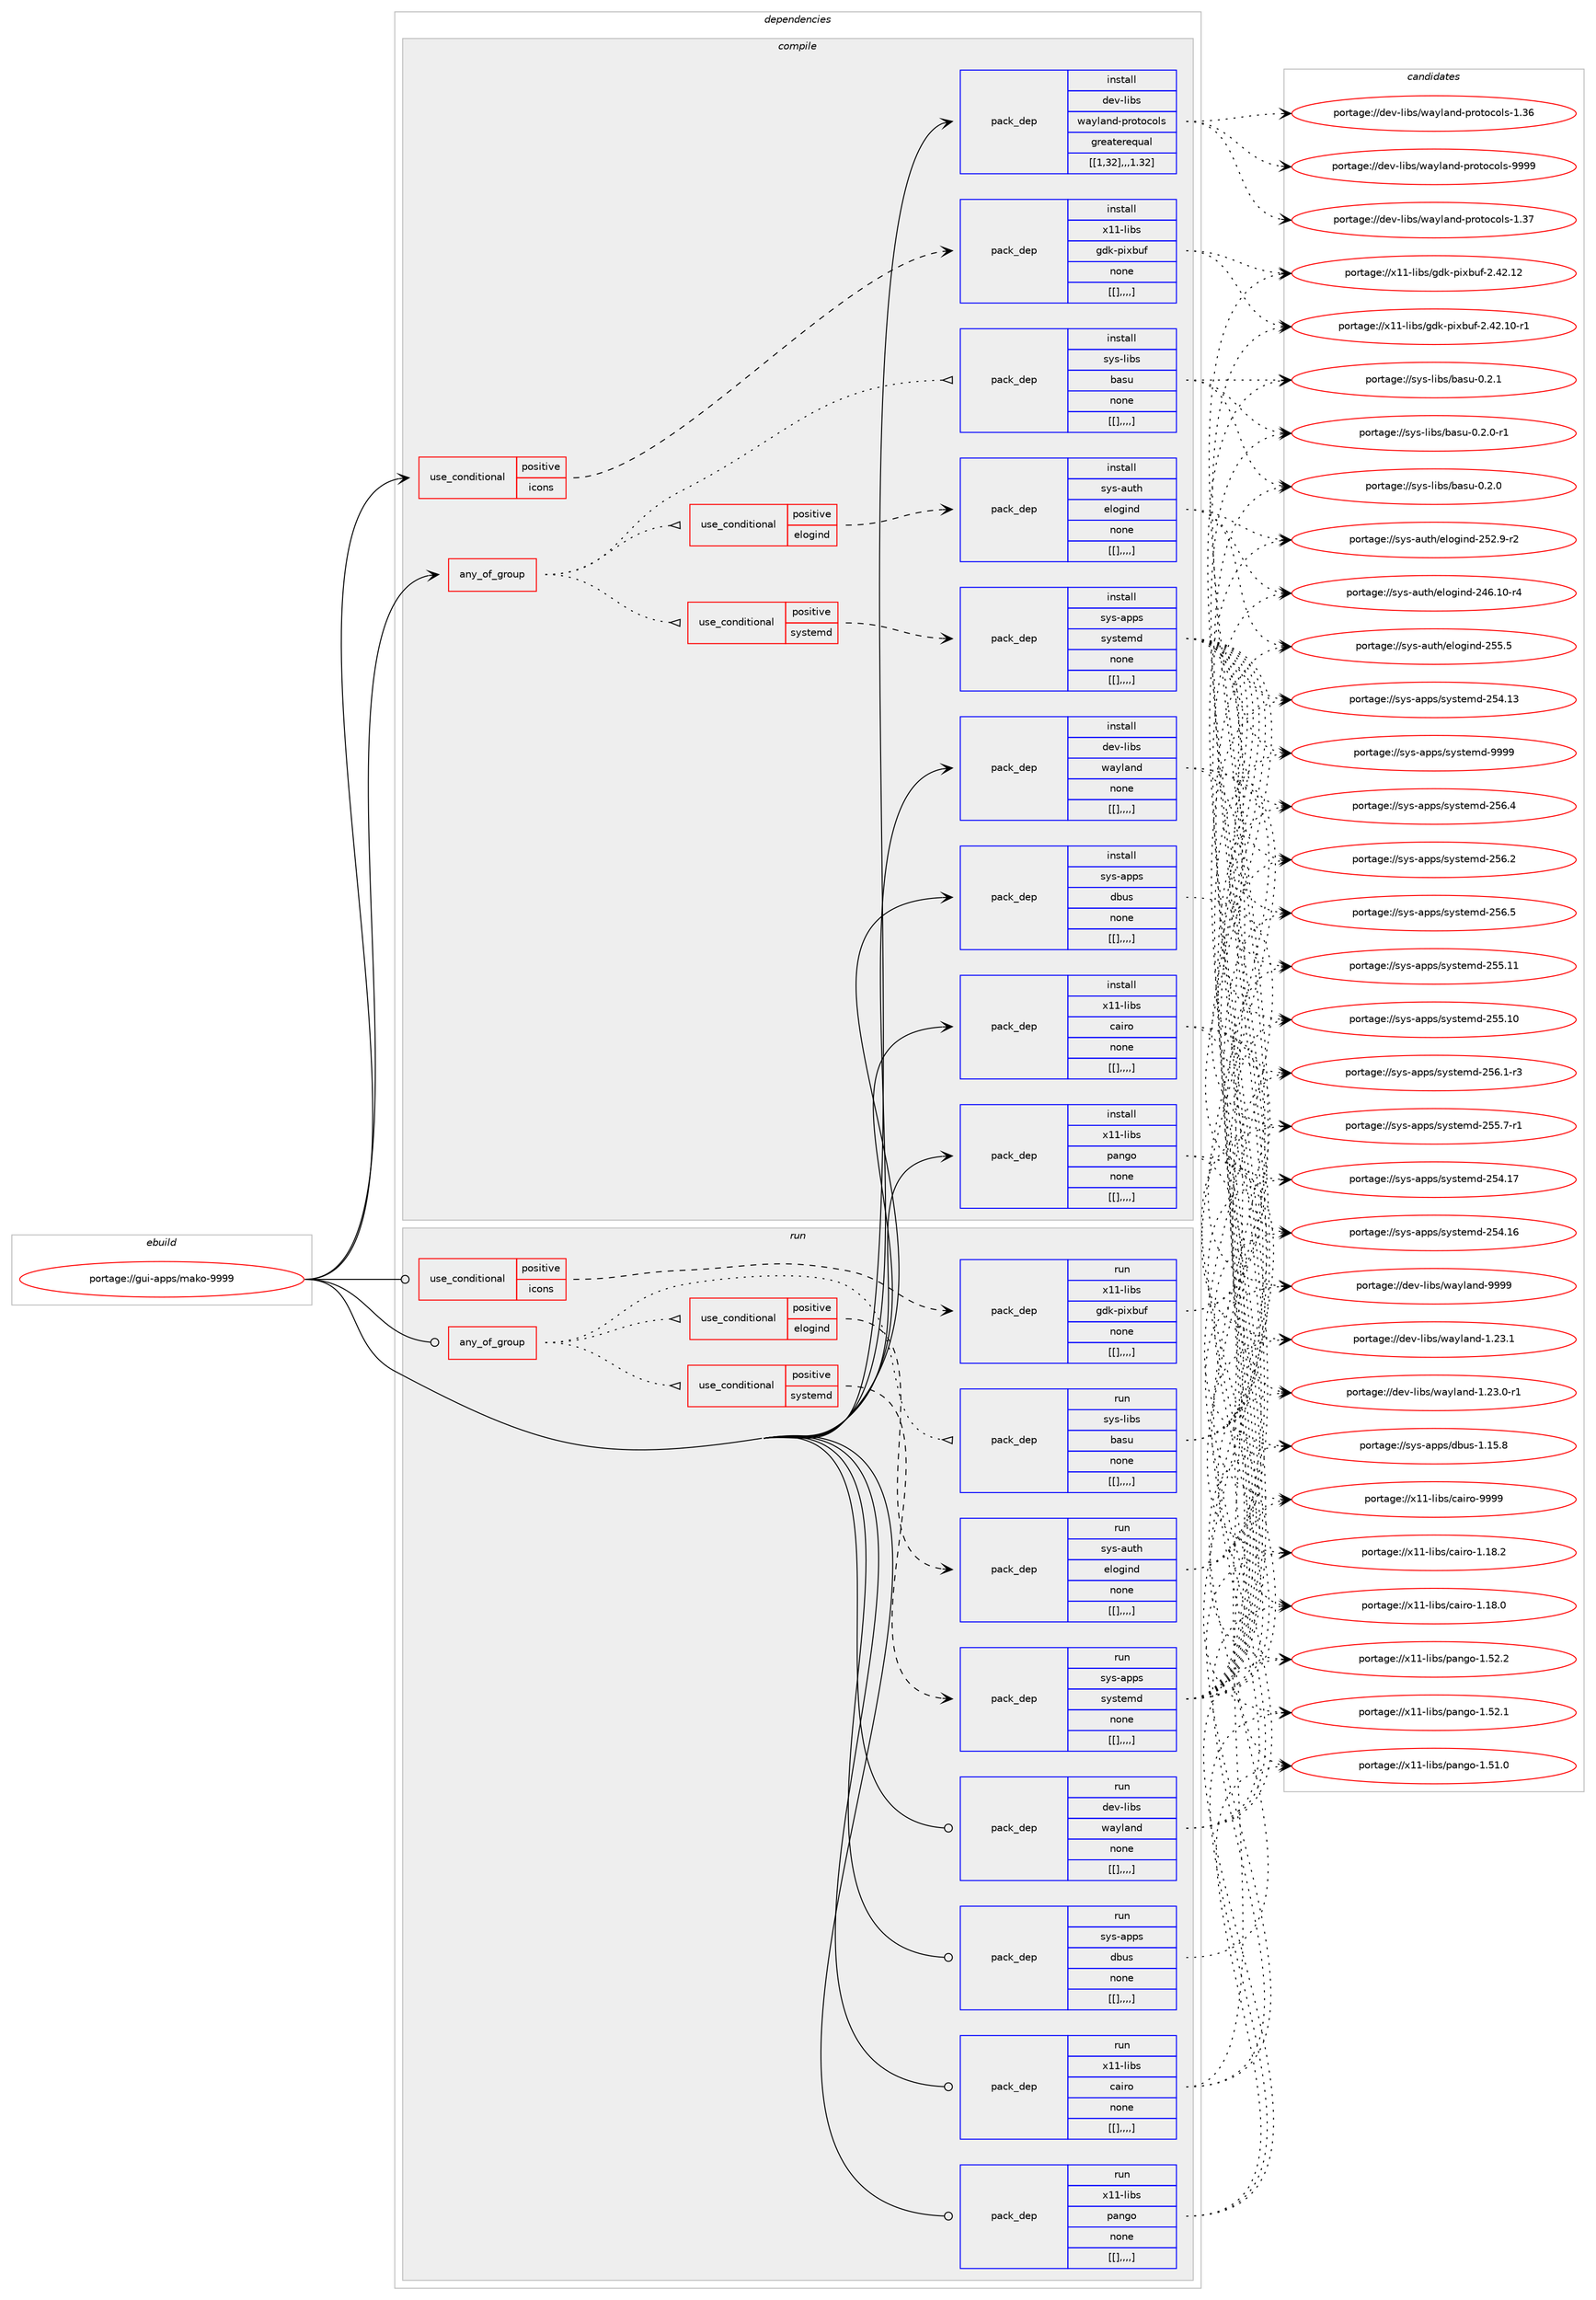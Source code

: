 digraph prolog {

# *************
# Graph options
# *************

newrank=true;
concentrate=true;
compound=true;
graph [rankdir=LR,fontname=Helvetica,fontsize=10,ranksep=1.5];#, ranksep=2.5, nodesep=0.2];
edge  [arrowhead=vee];
node  [fontname=Helvetica,fontsize=10];

# **********
# The ebuild
# **********

subgraph cluster_leftcol {
color=gray;
label=<<i>ebuild</i>>;
id [label="portage://gui-apps/mako-9999", color=red, width=4, href="../gui-apps/mako-9999.svg"];
}

# ****************
# The dependencies
# ****************

subgraph cluster_midcol {
color=gray;
label=<<i>dependencies</i>>;
subgraph cluster_compile {
fillcolor="#eeeeee";
style=filled;
label=<<i>compile</i>>;
subgraph any1375 {
dependency246767 [label=<<TABLE BORDER="0" CELLBORDER="1" CELLSPACING="0" CELLPADDING="4"><TR><TD CELLPADDING="10">any_of_group</TD></TR></TABLE>>, shape=none, color=red];subgraph cond68101 {
dependency246768 [label=<<TABLE BORDER="0" CELLBORDER="1" CELLSPACING="0" CELLPADDING="4"><TR><TD ROWSPAN="3" CELLPADDING="10">use_conditional</TD></TR><TR><TD>positive</TD></TR><TR><TD>systemd</TD></TR></TABLE>>, shape=none, color=red];
subgraph pack177131 {
dependency246769 [label=<<TABLE BORDER="0" CELLBORDER="1" CELLSPACING="0" CELLPADDING="4" WIDTH="220"><TR><TD ROWSPAN="6" CELLPADDING="30">pack_dep</TD></TR><TR><TD WIDTH="110">install</TD></TR><TR><TD>sys-apps</TD></TR><TR><TD>systemd</TD></TR><TR><TD>none</TD></TR><TR><TD>[[],,,,]</TD></TR></TABLE>>, shape=none, color=blue];
}
dependency246768:e -> dependency246769:w [weight=20,style="dashed",arrowhead="vee"];
}
dependency246767:e -> dependency246768:w [weight=20,style="dotted",arrowhead="oinv"];
subgraph cond68102 {
dependency246770 [label=<<TABLE BORDER="0" CELLBORDER="1" CELLSPACING="0" CELLPADDING="4"><TR><TD ROWSPAN="3" CELLPADDING="10">use_conditional</TD></TR><TR><TD>positive</TD></TR><TR><TD>elogind</TD></TR></TABLE>>, shape=none, color=red];
subgraph pack177132 {
dependency246771 [label=<<TABLE BORDER="0" CELLBORDER="1" CELLSPACING="0" CELLPADDING="4" WIDTH="220"><TR><TD ROWSPAN="6" CELLPADDING="30">pack_dep</TD></TR><TR><TD WIDTH="110">install</TD></TR><TR><TD>sys-auth</TD></TR><TR><TD>elogind</TD></TR><TR><TD>none</TD></TR><TR><TD>[[],,,,]</TD></TR></TABLE>>, shape=none, color=blue];
}
dependency246770:e -> dependency246771:w [weight=20,style="dashed",arrowhead="vee"];
}
dependency246767:e -> dependency246770:w [weight=20,style="dotted",arrowhead="oinv"];
subgraph pack177133 {
dependency246772 [label=<<TABLE BORDER="0" CELLBORDER="1" CELLSPACING="0" CELLPADDING="4" WIDTH="220"><TR><TD ROWSPAN="6" CELLPADDING="30">pack_dep</TD></TR><TR><TD WIDTH="110">install</TD></TR><TR><TD>sys-libs</TD></TR><TR><TD>basu</TD></TR><TR><TD>none</TD></TR><TR><TD>[[],,,,]</TD></TR></TABLE>>, shape=none, color=blue];
}
dependency246767:e -> dependency246772:w [weight=20,style="dotted",arrowhead="oinv"];
}
id:e -> dependency246767:w [weight=20,style="solid",arrowhead="vee"];
subgraph cond68103 {
dependency246773 [label=<<TABLE BORDER="0" CELLBORDER="1" CELLSPACING="0" CELLPADDING="4"><TR><TD ROWSPAN="3" CELLPADDING="10">use_conditional</TD></TR><TR><TD>positive</TD></TR><TR><TD>icons</TD></TR></TABLE>>, shape=none, color=red];
subgraph pack177134 {
dependency246774 [label=<<TABLE BORDER="0" CELLBORDER="1" CELLSPACING="0" CELLPADDING="4" WIDTH="220"><TR><TD ROWSPAN="6" CELLPADDING="30">pack_dep</TD></TR><TR><TD WIDTH="110">install</TD></TR><TR><TD>x11-libs</TD></TR><TR><TD>gdk-pixbuf</TD></TR><TR><TD>none</TD></TR><TR><TD>[[],,,,]</TD></TR></TABLE>>, shape=none, color=blue];
}
dependency246773:e -> dependency246774:w [weight=20,style="dashed",arrowhead="vee"];
}
id:e -> dependency246773:w [weight=20,style="solid",arrowhead="vee"];
subgraph pack177135 {
dependency246775 [label=<<TABLE BORDER="0" CELLBORDER="1" CELLSPACING="0" CELLPADDING="4" WIDTH="220"><TR><TD ROWSPAN="6" CELLPADDING="30">pack_dep</TD></TR><TR><TD WIDTH="110">install</TD></TR><TR><TD>dev-libs</TD></TR><TR><TD>wayland</TD></TR><TR><TD>none</TD></TR><TR><TD>[[],,,,]</TD></TR></TABLE>>, shape=none, color=blue];
}
id:e -> dependency246775:w [weight=20,style="solid",arrowhead="vee"];
subgraph pack177136 {
dependency246776 [label=<<TABLE BORDER="0" CELLBORDER="1" CELLSPACING="0" CELLPADDING="4" WIDTH="220"><TR><TD ROWSPAN="6" CELLPADDING="30">pack_dep</TD></TR><TR><TD WIDTH="110">install</TD></TR><TR><TD>dev-libs</TD></TR><TR><TD>wayland-protocols</TD></TR><TR><TD>greaterequal</TD></TR><TR><TD>[[1,32],,,1.32]</TD></TR></TABLE>>, shape=none, color=blue];
}
id:e -> dependency246776:w [weight=20,style="solid",arrowhead="vee"];
subgraph pack177137 {
dependency246777 [label=<<TABLE BORDER="0" CELLBORDER="1" CELLSPACING="0" CELLPADDING="4" WIDTH="220"><TR><TD ROWSPAN="6" CELLPADDING="30">pack_dep</TD></TR><TR><TD WIDTH="110">install</TD></TR><TR><TD>sys-apps</TD></TR><TR><TD>dbus</TD></TR><TR><TD>none</TD></TR><TR><TD>[[],,,,]</TD></TR></TABLE>>, shape=none, color=blue];
}
id:e -> dependency246777:w [weight=20,style="solid",arrowhead="vee"];
subgraph pack177138 {
dependency246778 [label=<<TABLE BORDER="0" CELLBORDER="1" CELLSPACING="0" CELLPADDING="4" WIDTH="220"><TR><TD ROWSPAN="6" CELLPADDING="30">pack_dep</TD></TR><TR><TD WIDTH="110">install</TD></TR><TR><TD>x11-libs</TD></TR><TR><TD>cairo</TD></TR><TR><TD>none</TD></TR><TR><TD>[[],,,,]</TD></TR></TABLE>>, shape=none, color=blue];
}
id:e -> dependency246778:w [weight=20,style="solid",arrowhead="vee"];
subgraph pack177139 {
dependency246779 [label=<<TABLE BORDER="0" CELLBORDER="1" CELLSPACING="0" CELLPADDING="4" WIDTH="220"><TR><TD ROWSPAN="6" CELLPADDING="30">pack_dep</TD></TR><TR><TD WIDTH="110">install</TD></TR><TR><TD>x11-libs</TD></TR><TR><TD>pango</TD></TR><TR><TD>none</TD></TR><TR><TD>[[],,,,]</TD></TR></TABLE>>, shape=none, color=blue];
}
id:e -> dependency246779:w [weight=20,style="solid",arrowhead="vee"];
}
subgraph cluster_compileandrun {
fillcolor="#eeeeee";
style=filled;
label=<<i>compile and run</i>>;
}
subgraph cluster_run {
fillcolor="#eeeeee";
style=filled;
label=<<i>run</i>>;
subgraph any1376 {
dependency246780 [label=<<TABLE BORDER="0" CELLBORDER="1" CELLSPACING="0" CELLPADDING="4"><TR><TD CELLPADDING="10">any_of_group</TD></TR></TABLE>>, shape=none, color=red];subgraph cond68104 {
dependency246781 [label=<<TABLE BORDER="0" CELLBORDER="1" CELLSPACING="0" CELLPADDING="4"><TR><TD ROWSPAN="3" CELLPADDING="10">use_conditional</TD></TR><TR><TD>positive</TD></TR><TR><TD>systemd</TD></TR></TABLE>>, shape=none, color=red];
subgraph pack177140 {
dependency246782 [label=<<TABLE BORDER="0" CELLBORDER="1" CELLSPACING="0" CELLPADDING="4" WIDTH="220"><TR><TD ROWSPAN="6" CELLPADDING="30">pack_dep</TD></TR><TR><TD WIDTH="110">run</TD></TR><TR><TD>sys-apps</TD></TR><TR><TD>systemd</TD></TR><TR><TD>none</TD></TR><TR><TD>[[],,,,]</TD></TR></TABLE>>, shape=none, color=blue];
}
dependency246781:e -> dependency246782:w [weight=20,style="dashed",arrowhead="vee"];
}
dependency246780:e -> dependency246781:w [weight=20,style="dotted",arrowhead="oinv"];
subgraph cond68105 {
dependency246783 [label=<<TABLE BORDER="0" CELLBORDER="1" CELLSPACING="0" CELLPADDING="4"><TR><TD ROWSPAN="3" CELLPADDING="10">use_conditional</TD></TR><TR><TD>positive</TD></TR><TR><TD>elogind</TD></TR></TABLE>>, shape=none, color=red];
subgraph pack177141 {
dependency246784 [label=<<TABLE BORDER="0" CELLBORDER="1" CELLSPACING="0" CELLPADDING="4" WIDTH="220"><TR><TD ROWSPAN="6" CELLPADDING="30">pack_dep</TD></TR><TR><TD WIDTH="110">run</TD></TR><TR><TD>sys-auth</TD></TR><TR><TD>elogind</TD></TR><TR><TD>none</TD></TR><TR><TD>[[],,,,]</TD></TR></TABLE>>, shape=none, color=blue];
}
dependency246783:e -> dependency246784:w [weight=20,style="dashed",arrowhead="vee"];
}
dependency246780:e -> dependency246783:w [weight=20,style="dotted",arrowhead="oinv"];
subgraph pack177142 {
dependency246785 [label=<<TABLE BORDER="0" CELLBORDER="1" CELLSPACING="0" CELLPADDING="4" WIDTH="220"><TR><TD ROWSPAN="6" CELLPADDING="30">pack_dep</TD></TR><TR><TD WIDTH="110">run</TD></TR><TR><TD>sys-libs</TD></TR><TR><TD>basu</TD></TR><TR><TD>none</TD></TR><TR><TD>[[],,,,]</TD></TR></TABLE>>, shape=none, color=blue];
}
dependency246780:e -> dependency246785:w [weight=20,style="dotted",arrowhead="oinv"];
}
id:e -> dependency246780:w [weight=20,style="solid",arrowhead="odot"];
subgraph cond68106 {
dependency246786 [label=<<TABLE BORDER="0" CELLBORDER="1" CELLSPACING="0" CELLPADDING="4"><TR><TD ROWSPAN="3" CELLPADDING="10">use_conditional</TD></TR><TR><TD>positive</TD></TR><TR><TD>icons</TD></TR></TABLE>>, shape=none, color=red];
subgraph pack177143 {
dependency246787 [label=<<TABLE BORDER="0" CELLBORDER="1" CELLSPACING="0" CELLPADDING="4" WIDTH="220"><TR><TD ROWSPAN="6" CELLPADDING="30">pack_dep</TD></TR><TR><TD WIDTH="110">run</TD></TR><TR><TD>x11-libs</TD></TR><TR><TD>gdk-pixbuf</TD></TR><TR><TD>none</TD></TR><TR><TD>[[],,,,]</TD></TR></TABLE>>, shape=none, color=blue];
}
dependency246786:e -> dependency246787:w [weight=20,style="dashed",arrowhead="vee"];
}
id:e -> dependency246786:w [weight=20,style="solid",arrowhead="odot"];
subgraph pack177144 {
dependency246788 [label=<<TABLE BORDER="0" CELLBORDER="1" CELLSPACING="0" CELLPADDING="4" WIDTH="220"><TR><TD ROWSPAN="6" CELLPADDING="30">pack_dep</TD></TR><TR><TD WIDTH="110">run</TD></TR><TR><TD>dev-libs</TD></TR><TR><TD>wayland</TD></TR><TR><TD>none</TD></TR><TR><TD>[[],,,,]</TD></TR></TABLE>>, shape=none, color=blue];
}
id:e -> dependency246788:w [weight=20,style="solid",arrowhead="odot"];
subgraph pack177145 {
dependency246789 [label=<<TABLE BORDER="0" CELLBORDER="1" CELLSPACING="0" CELLPADDING="4" WIDTH="220"><TR><TD ROWSPAN="6" CELLPADDING="30">pack_dep</TD></TR><TR><TD WIDTH="110">run</TD></TR><TR><TD>sys-apps</TD></TR><TR><TD>dbus</TD></TR><TR><TD>none</TD></TR><TR><TD>[[],,,,]</TD></TR></TABLE>>, shape=none, color=blue];
}
id:e -> dependency246789:w [weight=20,style="solid",arrowhead="odot"];
subgraph pack177146 {
dependency246790 [label=<<TABLE BORDER="0" CELLBORDER="1" CELLSPACING="0" CELLPADDING="4" WIDTH="220"><TR><TD ROWSPAN="6" CELLPADDING="30">pack_dep</TD></TR><TR><TD WIDTH="110">run</TD></TR><TR><TD>x11-libs</TD></TR><TR><TD>cairo</TD></TR><TR><TD>none</TD></TR><TR><TD>[[],,,,]</TD></TR></TABLE>>, shape=none, color=blue];
}
id:e -> dependency246790:w [weight=20,style="solid",arrowhead="odot"];
subgraph pack177147 {
dependency246791 [label=<<TABLE BORDER="0" CELLBORDER="1" CELLSPACING="0" CELLPADDING="4" WIDTH="220"><TR><TD ROWSPAN="6" CELLPADDING="30">pack_dep</TD></TR><TR><TD WIDTH="110">run</TD></TR><TR><TD>x11-libs</TD></TR><TR><TD>pango</TD></TR><TR><TD>none</TD></TR><TR><TD>[[],,,,]</TD></TR></TABLE>>, shape=none, color=blue];
}
id:e -> dependency246791:w [weight=20,style="solid",arrowhead="odot"];
}
}

# **************
# The candidates
# **************

subgraph cluster_choices {
rank=same;
color=gray;
label=<<i>candidates</i>>;

subgraph choice177131 {
color=black;
nodesep=1;
choice1151211154597112112115471151211151161011091004557575757 [label="portage://sys-apps/systemd-9999", color=red, width=4,href="../sys-apps/systemd-9999.svg"];
choice115121115459711211211547115121115116101109100455053544653 [label="portage://sys-apps/systemd-256.5", color=red, width=4,href="../sys-apps/systemd-256.5.svg"];
choice115121115459711211211547115121115116101109100455053544652 [label="portage://sys-apps/systemd-256.4", color=red, width=4,href="../sys-apps/systemd-256.4.svg"];
choice115121115459711211211547115121115116101109100455053544650 [label="portage://sys-apps/systemd-256.2", color=red, width=4,href="../sys-apps/systemd-256.2.svg"];
choice1151211154597112112115471151211151161011091004550535446494511451 [label="portage://sys-apps/systemd-256.1-r3", color=red, width=4,href="../sys-apps/systemd-256.1-r3.svg"];
choice11512111545971121121154711512111511610110910045505353464949 [label="portage://sys-apps/systemd-255.11", color=red, width=4,href="../sys-apps/systemd-255.11.svg"];
choice11512111545971121121154711512111511610110910045505353464948 [label="portage://sys-apps/systemd-255.10", color=red, width=4,href="../sys-apps/systemd-255.10.svg"];
choice1151211154597112112115471151211151161011091004550535346554511449 [label="portage://sys-apps/systemd-255.7-r1", color=red, width=4,href="../sys-apps/systemd-255.7-r1.svg"];
choice11512111545971121121154711512111511610110910045505352464955 [label="portage://sys-apps/systemd-254.17", color=red, width=4,href="../sys-apps/systemd-254.17.svg"];
choice11512111545971121121154711512111511610110910045505352464954 [label="portage://sys-apps/systemd-254.16", color=red, width=4,href="../sys-apps/systemd-254.16.svg"];
choice11512111545971121121154711512111511610110910045505352464951 [label="portage://sys-apps/systemd-254.13", color=red, width=4,href="../sys-apps/systemd-254.13.svg"];
dependency246769:e -> choice1151211154597112112115471151211151161011091004557575757:w [style=dotted,weight="100"];
dependency246769:e -> choice115121115459711211211547115121115116101109100455053544653:w [style=dotted,weight="100"];
dependency246769:e -> choice115121115459711211211547115121115116101109100455053544652:w [style=dotted,weight="100"];
dependency246769:e -> choice115121115459711211211547115121115116101109100455053544650:w [style=dotted,weight="100"];
dependency246769:e -> choice1151211154597112112115471151211151161011091004550535446494511451:w [style=dotted,weight="100"];
dependency246769:e -> choice11512111545971121121154711512111511610110910045505353464949:w [style=dotted,weight="100"];
dependency246769:e -> choice11512111545971121121154711512111511610110910045505353464948:w [style=dotted,weight="100"];
dependency246769:e -> choice1151211154597112112115471151211151161011091004550535346554511449:w [style=dotted,weight="100"];
dependency246769:e -> choice11512111545971121121154711512111511610110910045505352464955:w [style=dotted,weight="100"];
dependency246769:e -> choice11512111545971121121154711512111511610110910045505352464954:w [style=dotted,weight="100"];
dependency246769:e -> choice11512111545971121121154711512111511610110910045505352464951:w [style=dotted,weight="100"];
}
subgraph choice177132 {
color=black;
nodesep=1;
choice115121115459711711610447101108111103105110100455053534653 [label="portage://sys-auth/elogind-255.5", color=red, width=4,href="../sys-auth/elogind-255.5.svg"];
choice1151211154597117116104471011081111031051101004550535046574511450 [label="portage://sys-auth/elogind-252.9-r2", color=red, width=4,href="../sys-auth/elogind-252.9-r2.svg"];
choice115121115459711711610447101108111103105110100455052544649484511452 [label="portage://sys-auth/elogind-246.10-r4", color=red, width=4,href="../sys-auth/elogind-246.10-r4.svg"];
dependency246771:e -> choice115121115459711711610447101108111103105110100455053534653:w [style=dotted,weight="100"];
dependency246771:e -> choice1151211154597117116104471011081111031051101004550535046574511450:w [style=dotted,weight="100"];
dependency246771:e -> choice115121115459711711610447101108111103105110100455052544649484511452:w [style=dotted,weight="100"];
}
subgraph choice177133 {
color=black;
nodesep=1;
choice1151211154510810598115479897115117454846504649 [label="portage://sys-libs/basu-0.2.1", color=red, width=4,href="../sys-libs/basu-0.2.1.svg"];
choice11512111545108105981154798971151174548465046484511449 [label="portage://sys-libs/basu-0.2.0-r1", color=red, width=4,href="../sys-libs/basu-0.2.0-r1.svg"];
choice1151211154510810598115479897115117454846504648 [label="portage://sys-libs/basu-0.2.0", color=red, width=4,href="../sys-libs/basu-0.2.0.svg"];
dependency246772:e -> choice1151211154510810598115479897115117454846504649:w [style=dotted,weight="100"];
dependency246772:e -> choice11512111545108105981154798971151174548465046484511449:w [style=dotted,weight="100"];
dependency246772:e -> choice1151211154510810598115479897115117454846504648:w [style=dotted,weight="100"];
}
subgraph choice177134 {
color=black;
nodesep=1;
choice120494945108105981154710310010745112105120981171024550465250464950 [label="portage://x11-libs/gdk-pixbuf-2.42.12", color=red, width=4,href="../x11-libs/gdk-pixbuf-2.42.12.svg"];
choice1204949451081059811547103100107451121051209811710245504652504649484511449 [label="portage://x11-libs/gdk-pixbuf-2.42.10-r1", color=red, width=4,href="../x11-libs/gdk-pixbuf-2.42.10-r1.svg"];
dependency246774:e -> choice120494945108105981154710310010745112105120981171024550465250464950:w [style=dotted,weight="100"];
dependency246774:e -> choice1204949451081059811547103100107451121051209811710245504652504649484511449:w [style=dotted,weight="100"];
}
subgraph choice177135 {
color=black;
nodesep=1;
choice10010111845108105981154711997121108971101004557575757 [label="portage://dev-libs/wayland-9999", color=red, width=4,href="../dev-libs/wayland-9999.svg"];
choice100101118451081059811547119971211089711010045494650514649 [label="portage://dev-libs/wayland-1.23.1", color=red, width=4,href="../dev-libs/wayland-1.23.1.svg"];
choice1001011184510810598115471199712110897110100454946505146484511449 [label="portage://dev-libs/wayland-1.23.0-r1", color=red, width=4,href="../dev-libs/wayland-1.23.0-r1.svg"];
dependency246775:e -> choice10010111845108105981154711997121108971101004557575757:w [style=dotted,weight="100"];
dependency246775:e -> choice100101118451081059811547119971211089711010045494650514649:w [style=dotted,weight="100"];
dependency246775:e -> choice1001011184510810598115471199712110897110100454946505146484511449:w [style=dotted,weight="100"];
}
subgraph choice177136 {
color=black;
nodesep=1;
choice100101118451081059811547119971211089711010045112114111116111991111081154557575757 [label="portage://dev-libs/wayland-protocols-9999", color=red, width=4,href="../dev-libs/wayland-protocols-9999.svg"];
choice100101118451081059811547119971211089711010045112114111116111991111081154549465155 [label="portage://dev-libs/wayland-protocols-1.37", color=red, width=4,href="../dev-libs/wayland-protocols-1.37.svg"];
choice100101118451081059811547119971211089711010045112114111116111991111081154549465154 [label="portage://dev-libs/wayland-protocols-1.36", color=red, width=4,href="../dev-libs/wayland-protocols-1.36.svg"];
dependency246776:e -> choice100101118451081059811547119971211089711010045112114111116111991111081154557575757:w [style=dotted,weight="100"];
dependency246776:e -> choice100101118451081059811547119971211089711010045112114111116111991111081154549465155:w [style=dotted,weight="100"];
dependency246776:e -> choice100101118451081059811547119971211089711010045112114111116111991111081154549465154:w [style=dotted,weight="100"];
}
subgraph choice177137 {
color=black;
nodesep=1;
choice1151211154597112112115471009811711545494649534656 [label="portage://sys-apps/dbus-1.15.8", color=red, width=4,href="../sys-apps/dbus-1.15.8.svg"];
dependency246777:e -> choice1151211154597112112115471009811711545494649534656:w [style=dotted,weight="100"];
}
subgraph choice177138 {
color=black;
nodesep=1;
choice120494945108105981154799971051141114557575757 [label="portage://x11-libs/cairo-9999", color=red, width=4,href="../x11-libs/cairo-9999.svg"];
choice1204949451081059811547999710511411145494649564650 [label="portage://x11-libs/cairo-1.18.2", color=red, width=4,href="../x11-libs/cairo-1.18.2.svg"];
choice1204949451081059811547999710511411145494649564648 [label="portage://x11-libs/cairo-1.18.0", color=red, width=4,href="../x11-libs/cairo-1.18.0.svg"];
dependency246778:e -> choice120494945108105981154799971051141114557575757:w [style=dotted,weight="100"];
dependency246778:e -> choice1204949451081059811547999710511411145494649564650:w [style=dotted,weight="100"];
dependency246778:e -> choice1204949451081059811547999710511411145494649564648:w [style=dotted,weight="100"];
}
subgraph choice177139 {
color=black;
nodesep=1;
choice12049494510810598115471129711010311145494653504650 [label="portage://x11-libs/pango-1.52.2", color=red, width=4,href="../x11-libs/pango-1.52.2.svg"];
choice12049494510810598115471129711010311145494653504649 [label="portage://x11-libs/pango-1.52.1", color=red, width=4,href="../x11-libs/pango-1.52.1.svg"];
choice12049494510810598115471129711010311145494653494648 [label="portage://x11-libs/pango-1.51.0", color=red, width=4,href="../x11-libs/pango-1.51.0.svg"];
dependency246779:e -> choice12049494510810598115471129711010311145494653504650:w [style=dotted,weight="100"];
dependency246779:e -> choice12049494510810598115471129711010311145494653504649:w [style=dotted,weight="100"];
dependency246779:e -> choice12049494510810598115471129711010311145494653494648:w [style=dotted,weight="100"];
}
subgraph choice177140 {
color=black;
nodesep=1;
choice1151211154597112112115471151211151161011091004557575757 [label="portage://sys-apps/systemd-9999", color=red, width=4,href="../sys-apps/systemd-9999.svg"];
choice115121115459711211211547115121115116101109100455053544653 [label="portage://sys-apps/systemd-256.5", color=red, width=4,href="../sys-apps/systemd-256.5.svg"];
choice115121115459711211211547115121115116101109100455053544652 [label="portage://sys-apps/systemd-256.4", color=red, width=4,href="../sys-apps/systemd-256.4.svg"];
choice115121115459711211211547115121115116101109100455053544650 [label="portage://sys-apps/systemd-256.2", color=red, width=4,href="../sys-apps/systemd-256.2.svg"];
choice1151211154597112112115471151211151161011091004550535446494511451 [label="portage://sys-apps/systemd-256.1-r3", color=red, width=4,href="../sys-apps/systemd-256.1-r3.svg"];
choice11512111545971121121154711512111511610110910045505353464949 [label="portage://sys-apps/systemd-255.11", color=red, width=4,href="../sys-apps/systemd-255.11.svg"];
choice11512111545971121121154711512111511610110910045505353464948 [label="portage://sys-apps/systemd-255.10", color=red, width=4,href="../sys-apps/systemd-255.10.svg"];
choice1151211154597112112115471151211151161011091004550535346554511449 [label="portage://sys-apps/systemd-255.7-r1", color=red, width=4,href="../sys-apps/systemd-255.7-r1.svg"];
choice11512111545971121121154711512111511610110910045505352464955 [label="portage://sys-apps/systemd-254.17", color=red, width=4,href="../sys-apps/systemd-254.17.svg"];
choice11512111545971121121154711512111511610110910045505352464954 [label="portage://sys-apps/systemd-254.16", color=red, width=4,href="../sys-apps/systemd-254.16.svg"];
choice11512111545971121121154711512111511610110910045505352464951 [label="portage://sys-apps/systemd-254.13", color=red, width=4,href="../sys-apps/systemd-254.13.svg"];
dependency246782:e -> choice1151211154597112112115471151211151161011091004557575757:w [style=dotted,weight="100"];
dependency246782:e -> choice115121115459711211211547115121115116101109100455053544653:w [style=dotted,weight="100"];
dependency246782:e -> choice115121115459711211211547115121115116101109100455053544652:w [style=dotted,weight="100"];
dependency246782:e -> choice115121115459711211211547115121115116101109100455053544650:w [style=dotted,weight="100"];
dependency246782:e -> choice1151211154597112112115471151211151161011091004550535446494511451:w [style=dotted,weight="100"];
dependency246782:e -> choice11512111545971121121154711512111511610110910045505353464949:w [style=dotted,weight="100"];
dependency246782:e -> choice11512111545971121121154711512111511610110910045505353464948:w [style=dotted,weight="100"];
dependency246782:e -> choice1151211154597112112115471151211151161011091004550535346554511449:w [style=dotted,weight="100"];
dependency246782:e -> choice11512111545971121121154711512111511610110910045505352464955:w [style=dotted,weight="100"];
dependency246782:e -> choice11512111545971121121154711512111511610110910045505352464954:w [style=dotted,weight="100"];
dependency246782:e -> choice11512111545971121121154711512111511610110910045505352464951:w [style=dotted,weight="100"];
}
subgraph choice177141 {
color=black;
nodesep=1;
choice115121115459711711610447101108111103105110100455053534653 [label="portage://sys-auth/elogind-255.5", color=red, width=4,href="../sys-auth/elogind-255.5.svg"];
choice1151211154597117116104471011081111031051101004550535046574511450 [label="portage://sys-auth/elogind-252.9-r2", color=red, width=4,href="../sys-auth/elogind-252.9-r2.svg"];
choice115121115459711711610447101108111103105110100455052544649484511452 [label="portage://sys-auth/elogind-246.10-r4", color=red, width=4,href="../sys-auth/elogind-246.10-r4.svg"];
dependency246784:e -> choice115121115459711711610447101108111103105110100455053534653:w [style=dotted,weight="100"];
dependency246784:e -> choice1151211154597117116104471011081111031051101004550535046574511450:w [style=dotted,weight="100"];
dependency246784:e -> choice115121115459711711610447101108111103105110100455052544649484511452:w [style=dotted,weight="100"];
}
subgraph choice177142 {
color=black;
nodesep=1;
choice1151211154510810598115479897115117454846504649 [label="portage://sys-libs/basu-0.2.1", color=red, width=4,href="../sys-libs/basu-0.2.1.svg"];
choice11512111545108105981154798971151174548465046484511449 [label="portage://sys-libs/basu-0.2.0-r1", color=red, width=4,href="../sys-libs/basu-0.2.0-r1.svg"];
choice1151211154510810598115479897115117454846504648 [label="portage://sys-libs/basu-0.2.0", color=red, width=4,href="../sys-libs/basu-0.2.0.svg"];
dependency246785:e -> choice1151211154510810598115479897115117454846504649:w [style=dotted,weight="100"];
dependency246785:e -> choice11512111545108105981154798971151174548465046484511449:w [style=dotted,weight="100"];
dependency246785:e -> choice1151211154510810598115479897115117454846504648:w [style=dotted,weight="100"];
}
subgraph choice177143 {
color=black;
nodesep=1;
choice120494945108105981154710310010745112105120981171024550465250464950 [label="portage://x11-libs/gdk-pixbuf-2.42.12", color=red, width=4,href="../x11-libs/gdk-pixbuf-2.42.12.svg"];
choice1204949451081059811547103100107451121051209811710245504652504649484511449 [label="portage://x11-libs/gdk-pixbuf-2.42.10-r1", color=red, width=4,href="../x11-libs/gdk-pixbuf-2.42.10-r1.svg"];
dependency246787:e -> choice120494945108105981154710310010745112105120981171024550465250464950:w [style=dotted,weight="100"];
dependency246787:e -> choice1204949451081059811547103100107451121051209811710245504652504649484511449:w [style=dotted,weight="100"];
}
subgraph choice177144 {
color=black;
nodesep=1;
choice10010111845108105981154711997121108971101004557575757 [label="portage://dev-libs/wayland-9999", color=red, width=4,href="../dev-libs/wayland-9999.svg"];
choice100101118451081059811547119971211089711010045494650514649 [label="portage://dev-libs/wayland-1.23.1", color=red, width=4,href="../dev-libs/wayland-1.23.1.svg"];
choice1001011184510810598115471199712110897110100454946505146484511449 [label="portage://dev-libs/wayland-1.23.0-r1", color=red, width=4,href="../dev-libs/wayland-1.23.0-r1.svg"];
dependency246788:e -> choice10010111845108105981154711997121108971101004557575757:w [style=dotted,weight="100"];
dependency246788:e -> choice100101118451081059811547119971211089711010045494650514649:w [style=dotted,weight="100"];
dependency246788:e -> choice1001011184510810598115471199712110897110100454946505146484511449:w [style=dotted,weight="100"];
}
subgraph choice177145 {
color=black;
nodesep=1;
choice1151211154597112112115471009811711545494649534656 [label="portage://sys-apps/dbus-1.15.8", color=red, width=4,href="../sys-apps/dbus-1.15.8.svg"];
dependency246789:e -> choice1151211154597112112115471009811711545494649534656:w [style=dotted,weight="100"];
}
subgraph choice177146 {
color=black;
nodesep=1;
choice120494945108105981154799971051141114557575757 [label="portage://x11-libs/cairo-9999", color=red, width=4,href="../x11-libs/cairo-9999.svg"];
choice1204949451081059811547999710511411145494649564650 [label="portage://x11-libs/cairo-1.18.2", color=red, width=4,href="../x11-libs/cairo-1.18.2.svg"];
choice1204949451081059811547999710511411145494649564648 [label="portage://x11-libs/cairo-1.18.0", color=red, width=4,href="../x11-libs/cairo-1.18.0.svg"];
dependency246790:e -> choice120494945108105981154799971051141114557575757:w [style=dotted,weight="100"];
dependency246790:e -> choice1204949451081059811547999710511411145494649564650:w [style=dotted,weight="100"];
dependency246790:e -> choice1204949451081059811547999710511411145494649564648:w [style=dotted,weight="100"];
}
subgraph choice177147 {
color=black;
nodesep=1;
choice12049494510810598115471129711010311145494653504650 [label="portage://x11-libs/pango-1.52.2", color=red, width=4,href="../x11-libs/pango-1.52.2.svg"];
choice12049494510810598115471129711010311145494653504649 [label="portage://x11-libs/pango-1.52.1", color=red, width=4,href="../x11-libs/pango-1.52.1.svg"];
choice12049494510810598115471129711010311145494653494648 [label="portage://x11-libs/pango-1.51.0", color=red, width=4,href="../x11-libs/pango-1.51.0.svg"];
dependency246791:e -> choice12049494510810598115471129711010311145494653504650:w [style=dotted,weight="100"];
dependency246791:e -> choice12049494510810598115471129711010311145494653504649:w [style=dotted,weight="100"];
dependency246791:e -> choice12049494510810598115471129711010311145494653494648:w [style=dotted,weight="100"];
}
}

}
